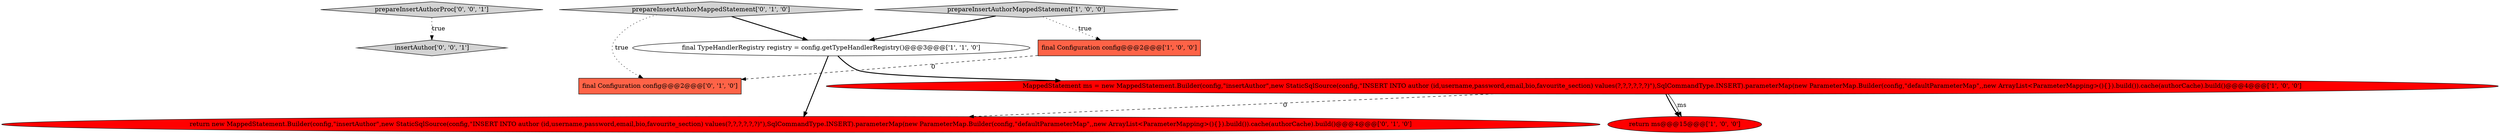 digraph {
8 [style = filled, label = "prepareInsertAuthorProc['0', '0', '1']", fillcolor = lightgray, shape = diamond image = "AAA0AAABBB3BBB"];
4 [style = filled, label = "final Configuration config@@@2@@@['1', '0', '0']", fillcolor = tomato, shape = box image = "AAA1AAABBB1BBB"];
6 [style = filled, label = "prepareInsertAuthorMappedStatement['0', '1', '0']", fillcolor = lightgray, shape = diamond image = "AAA0AAABBB2BBB"];
1 [style = filled, label = "return ms@@@15@@@['1', '0', '0']", fillcolor = red, shape = ellipse image = "AAA1AAABBB1BBB"];
9 [style = filled, label = "insertAuthor['0', '0', '1']", fillcolor = lightgray, shape = diamond image = "AAA0AAABBB3BBB"];
0 [style = filled, label = "prepareInsertAuthorMappedStatement['1', '0', '0']", fillcolor = lightgray, shape = diamond image = "AAA0AAABBB1BBB"];
5 [style = filled, label = "return new MappedStatement.Builder(config,\"insertAuthor\",new StaticSqlSource(config,\"INSERT INTO author (id,username,password,email,bio,favourite_section) values(?,?,?,?,?,?)\"),SqlCommandType.INSERT).parameterMap(new ParameterMap.Builder(config,\"defaultParameterMap\",,new ArrayList<ParameterMapping>(){}).build()).cache(authorCache).build()@@@4@@@['0', '1', '0']", fillcolor = red, shape = ellipse image = "AAA1AAABBB2BBB"];
3 [style = filled, label = "MappedStatement ms = new MappedStatement.Builder(config,\"insertAuthor\",new StaticSqlSource(config,\"INSERT INTO author (id,username,password,email,bio,favourite_section) values(?,?,?,?,?,?)\"),SqlCommandType.INSERT).parameterMap(new ParameterMap.Builder(config,\"defaultParameterMap\",,new ArrayList<ParameterMapping>(){}).build()).cache(authorCache).build()@@@4@@@['1', '0', '0']", fillcolor = red, shape = ellipse image = "AAA1AAABBB1BBB"];
7 [style = filled, label = "final Configuration config@@@2@@@['0', '1', '0']", fillcolor = tomato, shape = box image = "AAA1AAABBB2BBB"];
2 [style = filled, label = "final TypeHandlerRegistry registry = config.getTypeHandlerRegistry()@@@3@@@['1', '1', '0']", fillcolor = white, shape = ellipse image = "AAA0AAABBB1BBB"];
3->5 [style = dashed, label="0"];
0->2 [style = bold, label=""];
8->9 [style = dotted, label="true"];
3->1 [style = bold, label=""];
4->7 [style = dashed, label="0"];
0->4 [style = dotted, label="true"];
3->1 [style = solid, label="ms"];
2->3 [style = bold, label=""];
2->5 [style = bold, label=""];
6->2 [style = bold, label=""];
6->7 [style = dotted, label="true"];
}
